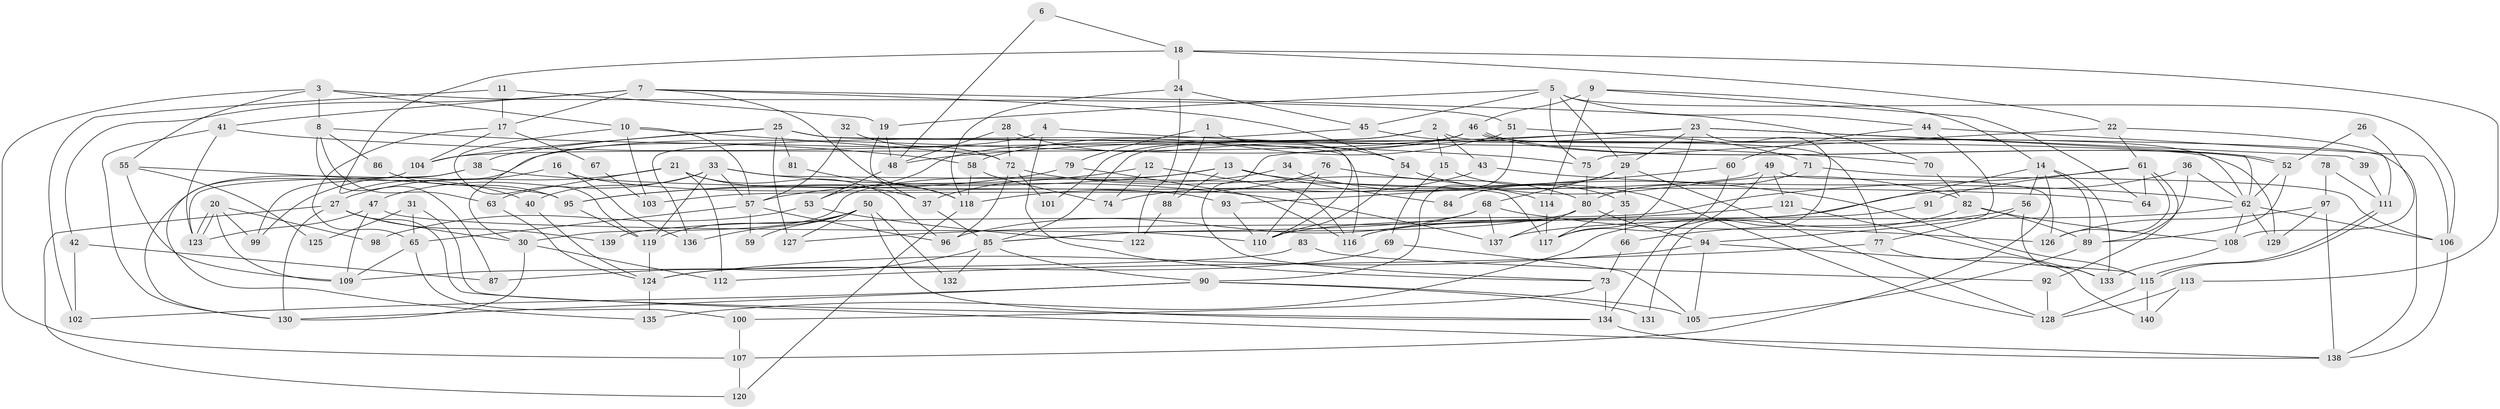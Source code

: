 // coarse degree distribution, {7: 0.15555555555555556, 6: 0.13333333333333333, 8: 0.08888888888888889, 17: 0.022222222222222223, 10: 0.1111111111111111, 9: 0.13333333333333333, 4: 0.08888888888888889, 5: 0.17777777777777778, 3: 0.044444444444444446, 12: 0.022222222222222223, 2: 0.022222222222222223}
// Generated by graph-tools (version 1.1) at 2025/37/03/04/25 23:37:01]
// undirected, 140 vertices, 280 edges
graph export_dot {
  node [color=gray90,style=filled];
  1;
  2;
  3;
  4;
  5;
  6;
  7;
  8;
  9;
  10;
  11;
  12;
  13;
  14;
  15;
  16;
  17;
  18;
  19;
  20;
  21;
  22;
  23;
  24;
  25;
  26;
  27;
  28;
  29;
  30;
  31;
  32;
  33;
  34;
  35;
  36;
  37;
  38;
  39;
  40;
  41;
  42;
  43;
  44;
  45;
  46;
  47;
  48;
  49;
  50;
  51;
  52;
  53;
  54;
  55;
  56;
  57;
  58;
  59;
  60;
  61;
  62;
  63;
  64;
  65;
  66;
  67;
  68;
  69;
  70;
  71;
  72;
  73;
  74;
  75;
  76;
  77;
  78;
  79;
  80;
  81;
  82;
  83;
  84;
  85;
  86;
  87;
  88;
  89;
  90;
  91;
  92;
  93;
  94;
  95;
  96;
  97;
  98;
  99;
  100;
  101;
  102;
  103;
  104;
  105;
  106;
  107;
  108;
  109;
  110;
  111;
  112;
  113;
  114;
  115;
  116;
  117;
  118;
  119;
  120;
  121;
  122;
  123;
  124;
  125;
  126;
  127;
  128;
  129;
  130;
  131;
  132;
  133;
  134;
  135;
  136;
  137;
  138;
  139;
  140;
  1 -- 110;
  1 -- 79;
  1 -- 88;
  2 -- 43;
  2 -- 15;
  2 -- 53;
  2 -- 77;
  2 -- 101;
  3 -- 107;
  3 -- 51;
  3 -- 8;
  3 -- 10;
  3 -- 55;
  4 -- 73;
  4 -- 30;
  4 -- 70;
  5 -- 106;
  5 -- 29;
  5 -- 19;
  5 -- 44;
  5 -- 45;
  5 -- 75;
  6 -- 48;
  6 -- 18;
  7 -- 54;
  7 -- 118;
  7 -- 17;
  7 -- 41;
  7 -- 42;
  7 -- 70;
  8 -- 63;
  8 -- 58;
  8 -- 86;
  8 -- 87;
  9 -- 46;
  9 -- 114;
  9 -- 14;
  9 -- 64;
  10 -- 57;
  10 -- 72;
  10 -- 103;
  10 -- 119;
  11 -- 19;
  11 -- 102;
  11 -- 17;
  12 -- 57;
  12 -- 116;
  12 -- 74;
  13 -- 115;
  13 -- 88;
  13 -- 30;
  13 -- 84;
  13 -- 95;
  14 -- 133;
  14 -- 56;
  14 -- 89;
  14 -- 107;
  14 -- 116;
  15 -- 69;
  15 -- 35;
  16 -- 99;
  16 -- 93;
  16 -- 136;
  17 -- 65;
  17 -- 67;
  17 -- 104;
  18 -- 40;
  18 -- 24;
  18 -- 22;
  18 -- 113;
  19 -- 37;
  19 -- 48;
  20 -- 109;
  20 -- 123;
  20 -- 123;
  20 -- 98;
  20 -- 99;
  21 -- 27;
  21 -- 96;
  21 -- 37;
  21 -- 63;
  21 -- 112;
  22 -- 75;
  22 -- 61;
  22 -- 111;
  23 -- 29;
  23 -- 62;
  23 -- 39;
  23 -- 48;
  23 -- 73;
  23 -- 117;
  23 -- 131;
  24 -- 118;
  24 -- 45;
  24 -- 122;
  25 -- 38;
  25 -- 104;
  25 -- 81;
  25 -- 116;
  25 -- 127;
  25 -- 129;
  26 -- 52;
  26 -- 108;
  27 -- 130;
  27 -- 30;
  27 -- 120;
  27 -- 138;
  27 -- 139;
  28 -- 48;
  28 -- 54;
  28 -- 72;
  29 -- 68;
  29 -- 128;
  29 -- 35;
  29 -- 84;
  30 -- 130;
  30 -- 112;
  31 -- 65;
  31 -- 134;
  31 -- 125;
  32 -- 72;
  32 -- 57;
  33 -- 117;
  33 -- 137;
  33 -- 40;
  33 -- 47;
  33 -- 57;
  33 -- 119;
  34 -- 37;
  34 -- 128;
  35 -- 66;
  35 -- 117;
  36 -- 89;
  36 -- 62;
  36 -- 110;
  37 -- 85;
  38 -- 123;
  38 -- 64;
  38 -- 130;
  39 -- 111;
  40 -- 124;
  41 -- 123;
  41 -- 75;
  41 -- 130;
  42 -- 87;
  42 -- 102;
  43 -- 62;
  43 -- 74;
  44 -- 94;
  44 -- 60;
  44 -- 106;
  45 -- 71;
  45 -- 136;
  46 -- 62;
  46 -- 52;
  46 -- 52;
  46 -- 85;
  46 -- 99;
  46 -- 104;
  47 -- 109;
  47 -- 110;
  47 -- 123;
  48 -- 53;
  49 -- 134;
  49 -- 126;
  49 -- 103;
  49 -- 121;
  50 -- 119;
  50 -- 136;
  50 -- 59;
  50 -- 127;
  50 -- 132;
  50 -- 134;
  51 -- 138;
  51 -- 90;
  51 -- 58;
  52 -- 62;
  52 -- 89;
  53 -- 98;
  53 -- 122;
  54 -- 82;
  54 -- 110;
  55 -- 95;
  55 -- 109;
  55 -- 125;
  56 -- 77;
  56 -- 66;
  56 -- 133;
  57 -- 65;
  57 -- 59;
  57 -- 96;
  58 -- 74;
  58 -- 118;
  60 -- 117;
  60 -- 93;
  61 -- 126;
  61 -- 64;
  61 -- 91;
  61 -- 92;
  61 -- 139;
  62 -- 137;
  62 -- 108;
  62 -- 106;
  62 -- 129;
  63 -- 124;
  65 -- 100;
  65 -- 109;
  66 -- 73;
  67 -- 103;
  68 -- 96;
  68 -- 85;
  68 -- 126;
  68 -- 137;
  69 -- 105;
  69 -- 124;
  70 -- 82;
  71 -- 80;
  71 -- 106;
  72 -- 96;
  72 -- 101;
  72 -- 114;
  73 -- 134;
  73 -- 100;
  75 -- 80;
  76 -- 80;
  76 -- 110;
  76 -- 118;
  77 -- 112;
  77 -- 140;
  78 -- 97;
  78 -- 111;
  79 -- 116;
  79 -- 95;
  80 -- 94;
  80 -- 85;
  80 -- 137;
  81 -- 118;
  82 -- 89;
  82 -- 108;
  82 -- 135;
  83 -- 109;
  83 -- 92;
  85 -- 87;
  85 -- 90;
  85 -- 132;
  86 -- 95;
  88 -- 122;
  89 -- 105;
  90 -- 130;
  90 -- 102;
  90 -- 105;
  90 -- 131;
  91 -- 116;
  92 -- 128;
  93 -- 110;
  94 -- 124;
  94 -- 105;
  94 -- 115;
  95 -- 119;
  97 -- 138;
  97 -- 129;
  97 -- 126;
  100 -- 107;
  104 -- 135;
  106 -- 138;
  107 -- 120;
  108 -- 133;
  111 -- 115;
  111 -- 115;
  113 -- 140;
  113 -- 128;
  114 -- 117;
  115 -- 128;
  115 -- 140;
  118 -- 120;
  119 -- 124;
  121 -- 127;
  121 -- 133;
  124 -- 135;
  134 -- 138;
}
